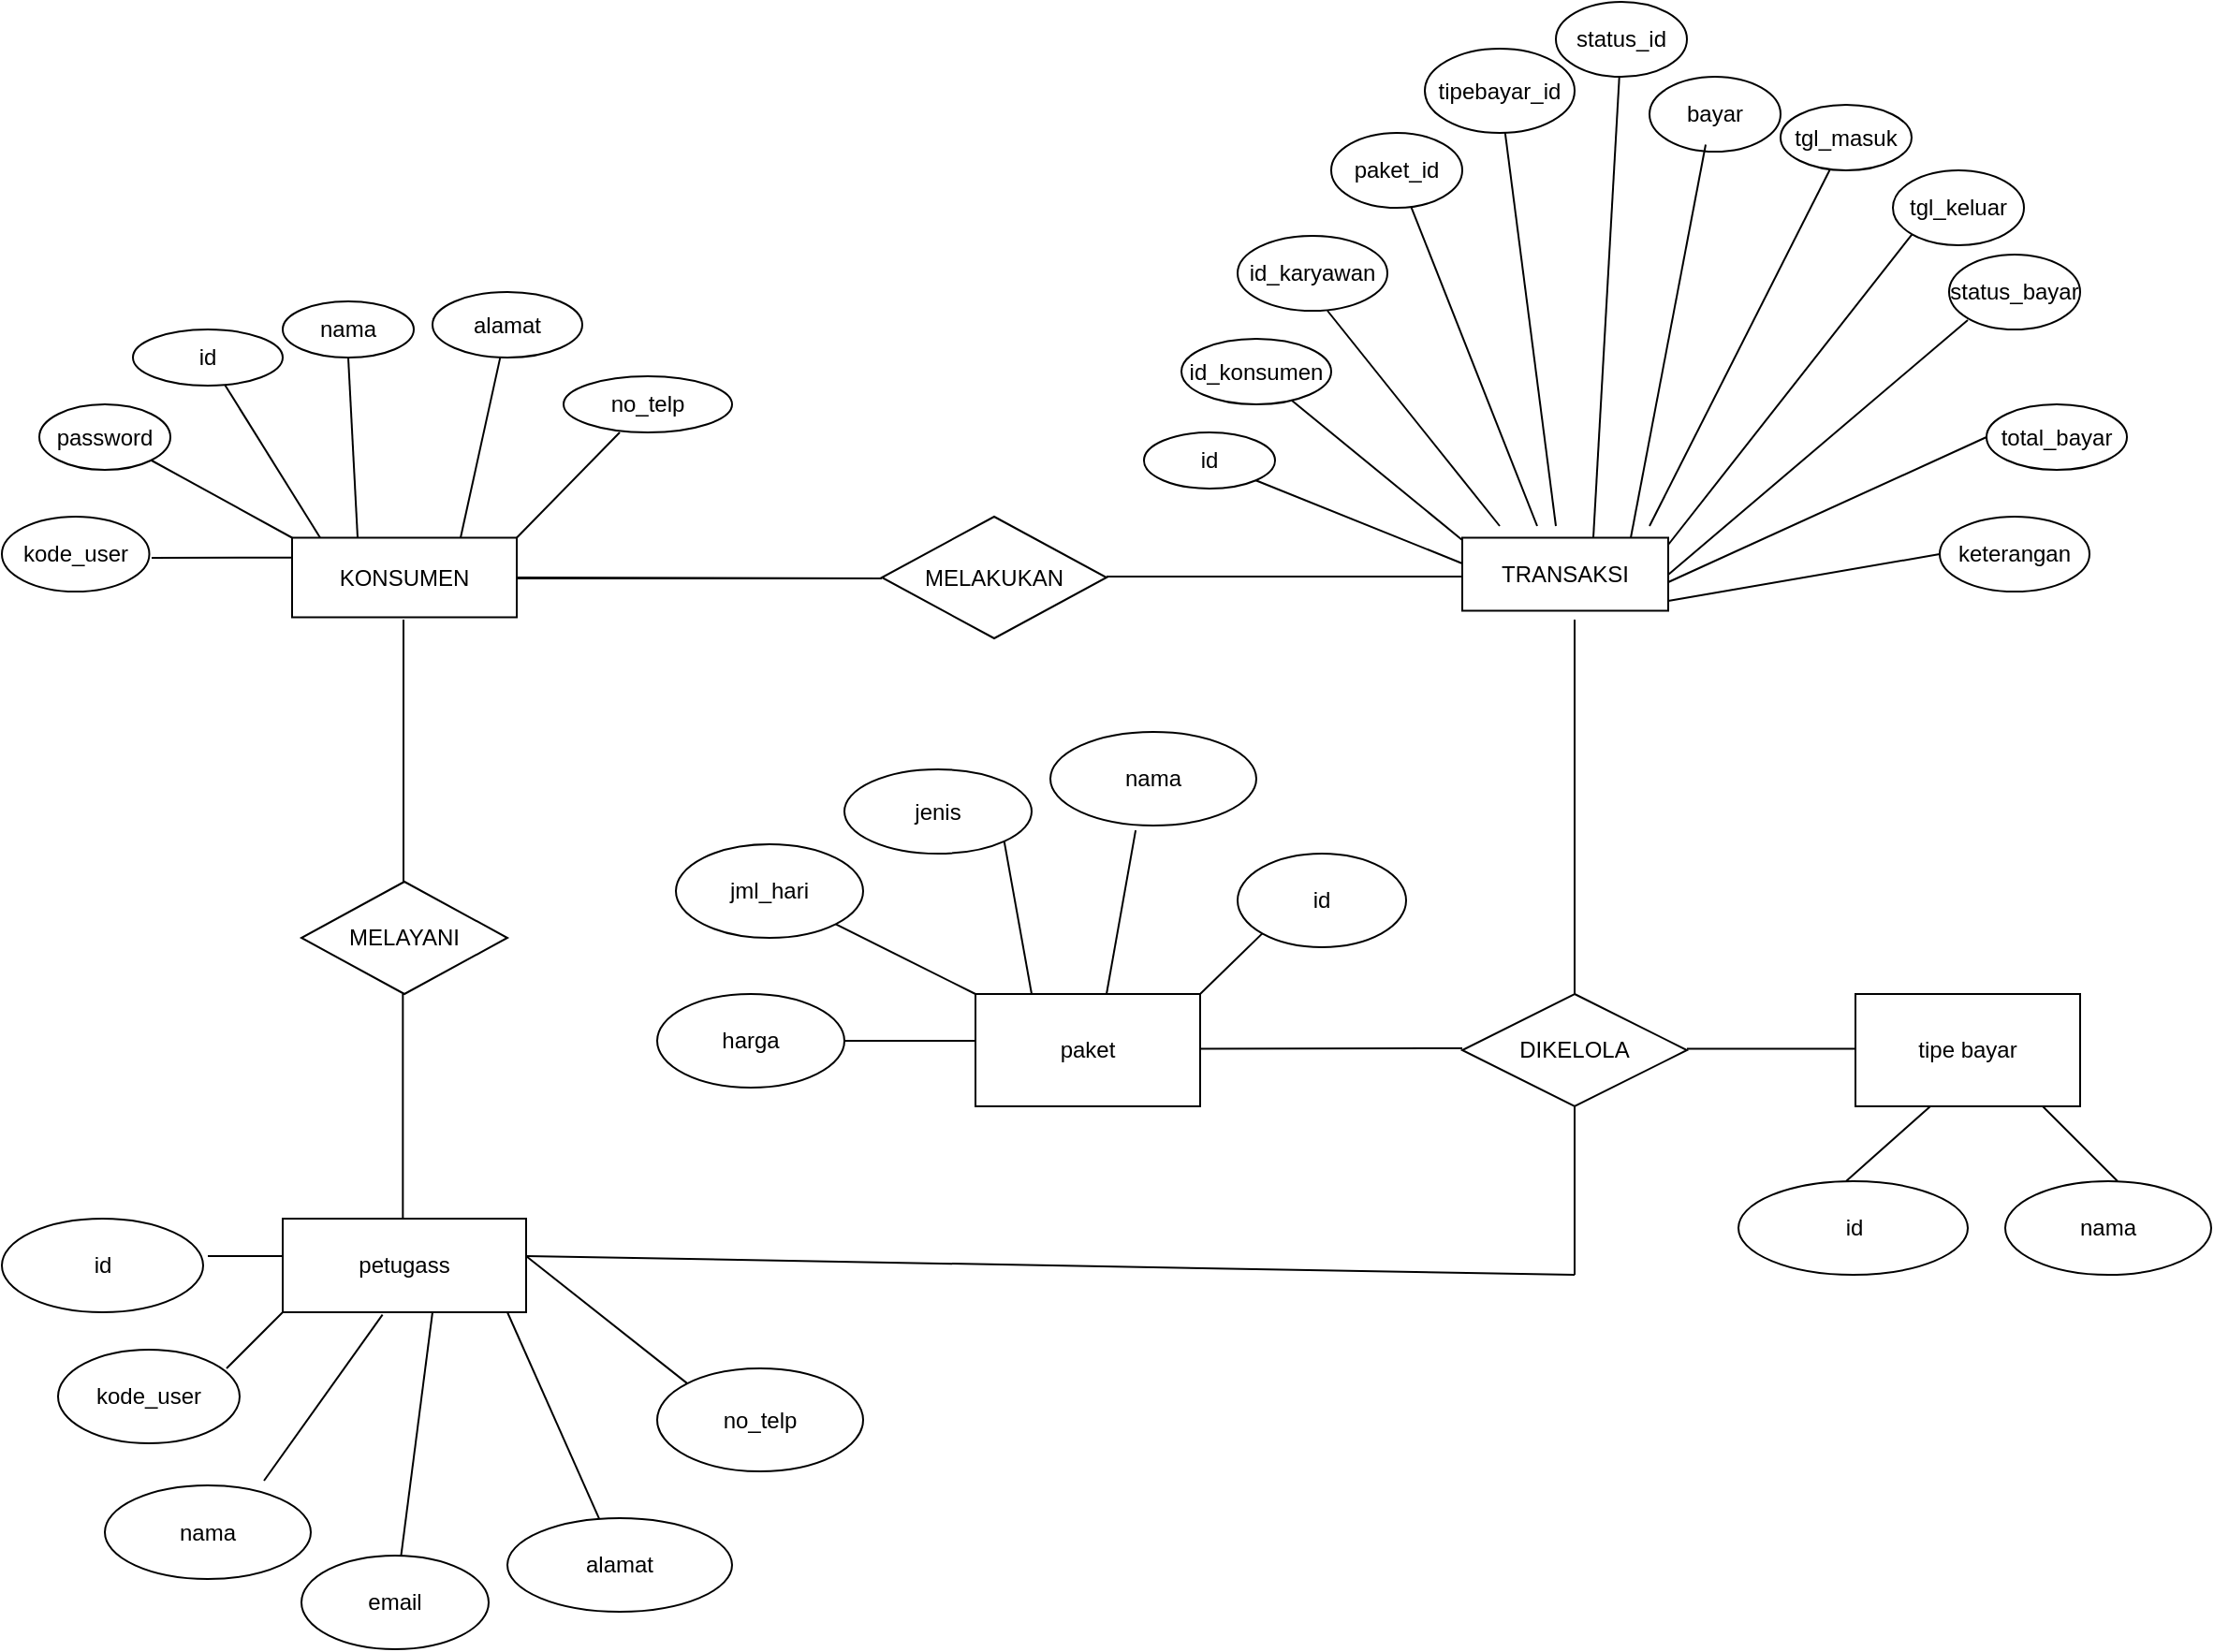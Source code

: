 <mxfile version="21.0.1" type="github">
  <diagram id="R2lEEEUBdFMjLlhIrx00" name="Page-1">
    <mxGraphModel dx="1363" dy="1980" grid="1" gridSize="10" guides="1" tooltips="1" connect="1" arrows="1" fold="1" page="1" pageScale="1" pageWidth="850" pageHeight="1100" math="0" shadow="0" extFonts="Permanent Marker^https://fonts.googleapis.com/css?family=Permanent+Marker">
      <root>
        <mxCell id="0" />
        <mxCell id="1" parent="0" />
        <mxCell id="_R2PkcQwD8Uu9VUQhNBO-2" value="KONSUMEN" style="rounded=0;whiteSpace=wrap;html=1;" parent="1" vertex="1">
          <mxGeometry x="165" y="156.25" width="120" height="42.5" as="geometry" />
        </mxCell>
        <mxCell id="_R2PkcQwD8Uu9VUQhNBO-7" value="MELAKUKAN" style="rhombus;whiteSpace=wrap;html=1;" parent="1" vertex="1">
          <mxGeometry x="480" y="145" width="120" height="65" as="geometry" />
        </mxCell>
        <mxCell id="_R2PkcQwD8Uu9VUQhNBO-17" value="DIKELOLA" style="rhombus;whiteSpace=wrap;html=1;" parent="1" vertex="1">
          <mxGeometry x="790" y="400" width="120" height="60" as="geometry" />
        </mxCell>
        <mxCell id="_R2PkcQwD8Uu9VUQhNBO-27" value="MELAYANI" style="rhombus;whiteSpace=wrap;html=1;" parent="1" vertex="1">
          <mxGeometry x="170" y="340" width="110" height="60" as="geometry" />
        </mxCell>
        <mxCell id="_R2PkcQwD8Uu9VUQhNBO-32" value="id" style="ellipse;whiteSpace=wrap;html=1;" parent="1" vertex="1">
          <mxGeometry x="80" y="45" width="80" height="30" as="geometry" />
        </mxCell>
        <mxCell id="_R2PkcQwD8Uu9VUQhNBO-50" value="nama" style="ellipse;whiteSpace=wrap;html=1;" parent="1" vertex="1">
          <mxGeometry x="160" y="30" width="70" height="30" as="geometry" />
        </mxCell>
        <mxCell id="_R2PkcQwD8Uu9VUQhNBO-55" value="password" style="ellipse;whiteSpace=wrap;html=1;" parent="1" vertex="1">
          <mxGeometry x="30" y="85" width="70" height="35" as="geometry" />
        </mxCell>
        <mxCell id="_R2PkcQwD8Uu9VUQhNBO-58" value="alamat" style="ellipse;whiteSpace=wrap;html=1;" parent="1" vertex="1">
          <mxGeometry x="240" y="25" width="80" height="35" as="geometry" />
        </mxCell>
        <mxCell id="_R2PkcQwD8Uu9VUQhNBO-75" value="kode_user" style="ellipse;whiteSpace=wrap;html=1;" parent="1" vertex="1">
          <mxGeometry x="10" y="145" width="78.75" height="40" as="geometry" />
        </mxCell>
        <mxCell id="_R2PkcQwD8Uu9VUQhNBO-79" value="no_telp" style="ellipse;whiteSpace=wrap;html=1;" parent="1" vertex="1">
          <mxGeometry x="310" y="70" width="90" height="30" as="geometry" />
        </mxCell>
        <mxCell id="EKh0dobHQG_98uLOrxUF-5" value="" style="endArrow=none;html=1;rounded=0;" parent="1" target="_R2PkcQwD8Uu9VUQhNBO-58" edge="1">
          <mxGeometry width="50" height="50" relative="1" as="geometry">
            <mxPoint x="255" y="156.25" as="sourcePoint" />
            <mxPoint x="260" y="70" as="targetPoint" />
          </mxGeometry>
        </mxCell>
        <mxCell id="EKh0dobHQG_98uLOrxUF-10" value="" style="endArrow=none;html=1;rounded=0;" parent="1" target="_R2PkcQwD8Uu9VUQhNBO-32" edge="1">
          <mxGeometry width="50" height="50" relative="1" as="geometry">
            <mxPoint x="180" y="156.25" as="sourcePoint" />
            <mxPoint x="230" y="106.25" as="targetPoint" />
          </mxGeometry>
        </mxCell>
        <mxCell id="EKh0dobHQG_98uLOrxUF-11" value="" style="endArrow=none;html=1;rounded=0;exitX=0;exitY=0;exitDx=0;exitDy=0;entryX=1;entryY=1;entryDx=0;entryDy=0;" parent="1" source="_R2PkcQwD8Uu9VUQhNBO-2" target="_R2PkcQwD8Uu9VUQhNBO-55" edge="1">
          <mxGeometry width="50" height="50" relative="1" as="geometry">
            <mxPoint x="100" y="210" as="sourcePoint" />
            <mxPoint x="90" y="110" as="targetPoint" />
          </mxGeometry>
        </mxCell>
        <mxCell id="EKh0dobHQG_98uLOrxUF-13" value="" style="endArrow=none;html=1;rounded=0;entryX=0;entryY=0.25;entryDx=0;entryDy=0;" parent="1" target="_R2PkcQwD8Uu9VUQhNBO-2" edge="1">
          <mxGeometry width="50" height="50" relative="1" as="geometry">
            <mxPoint x="90" y="167" as="sourcePoint" />
            <mxPoint x="160" y="170" as="targetPoint" />
          </mxGeometry>
        </mxCell>
        <mxCell id="EKh0dobHQG_98uLOrxUF-16" value="" style="endArrow=none;html=1;rounded=0;entryX=0.5;entryY=1;entryDx=0;entryDy=0;" parent="1" target="_R2PkcQwD8Uu9VUQhNBO-50" edge="1">
          <mxGeometry width="50" height="50" relative="1" as="geometry">
            <mxPoint x="200" y="156.25" as="sourcePoint" />
            <mxPoint x="250" y="106.25" as="targetPoint" />
          </mxGeometry>
        </mxCell>
        <mxCell id="EKh0dobHQG_98uLOrxUF-17" value="" style="endArrow=none;html=1;rounded=0;exitX=1;exitY=0;exitDx=0;exitDy=0;" parent="1" source="_R2PkcQwD8Uu9VUQhNBO-2" edge="1">
          <mxGeometry width="50" height="50" relative="1" as="geometry">
            <mxPoint x="290" y="150" as="sourcePoint" />
            <mxPoint x="340" y="100" as="targetPoint" />
          </mxGeometry>
        </mxCell>
        <mxCell id="EKh0dobHQG_98uLOrxUF-30" value="" style="endArrow=none;html=1;rounded=0;exitX=1;exitY=0.5;exitDx=0;exitDy=0;" parent="1" source="_R2PkcQwD8Uu9VUQhNBO-2" edge="1">
          <mxGeometry width="50" height="50" relative="1" as="geometry">
            <mxPoint x="290" y="190" as="sourcePoint" />
            <mxPoint x="480" y="178" as="targetPoint" />
          </mxGeometry>
        </mxCell>
        <mxCell id="EKh0dobHQG_98uLOrxUF-33" value="" style="endArrow=none;html=1;rounded=0;exitX=1;exitY=0.5;exitDx=0;exitDy=0;" parent="1" edge="1">
          <mxGeometry width="50" height="50" relative="1" as="geometry">
            <mxPoint x="285" y="178" as="sourcePoint" />
            <mxPoint x="480" y="178" as="targetPoint" />
          </mxGeometry>
        </mxCell>
        <mxCell id="EKh0dobHQG_98uLOrxUF-34" value="" style="endArrow=none;html=1;rounded=0;exitX=1;exitY=0.5;exitDx=0;exitDy=0;" parent="1" edge="1">
          <mxGeometry width="50" height="50" relative="1" as="geometry">
            <mxPoint x="600" y="177" as="sourcePoint" />
            <mxPoint x="795" y="177" as="targetPoint" />
            <Array as="points" />
          </mxGeometry>
        </mxCell>
        <mxCell id="EKh0dobHQG_98uLOrxUF-35" value="TRANSAKSI" style="rounded=0;whiteSpace=wrap;html=1;" parent="1" vertex="1">
          <mxGeometry x="790" y="156.25" width="110" height="39" as="geometry" />
        </mxCell>
        <mxCell id="EKh0dobHQG_98uLOrxUF-37" value="id" style="ellipse;whiteSpace=wrap;html=1;" parent="1" vertex="1">
          <mxGeometry x="620" y="100" width="70" height="30" as="geometry" />
        </mxCell>
        <mxCell id="EKh0dobHQG_98uLOrxUF-38" value="" style="endArrow=none;html=1;rounded=0;entryX=0.738;entryY=0.943;entryDx=0;entryDy=0;entryPerimeter=0;" parent="1" target="EKh0dobHQG_98uLOrxUF-39" edge="1">
          <mxGeometry width="50" height="50" relative="1" as="geometry">
            <mxPoint x="790" y="157.5" as="sourcePoint" />
            <mxPoint x="730" y="70" as="targetPoint" />
          </mxGeometry>
        </mxCell>
        <mxCell id="EKh0dobHQG_98uLOrxUF-39" value="id_konsumen" style="ellipse;whiteSpace=wrap;html=1;" parent="1" vertex="1">
          <mxGeometry x="640" y="50" width="80" height="35" as="geometry" />
        </mxCell>
        <mxCell id="EKh0dobHQG_98uLOrxUF-40" value="id_karyawan" style="ellipse;whiteSpace=wrap;html=1;" parent="1" vertex="1">
          <mxGeometry x="670" y="-5" width="80" height="40" as="geometry" />
        </mxCell>
        <mxCell id="EKh0dobHQG_98uLOrxUF-41" value="paket_id" style="ellipse;whiteSpace=wrap;html=1;" parent="1" vertex="1">
          <mxGeometry x="720" y="-60" width="70" height="40" as="geometry" />
        </mxCell>
        <mxCell id="EKh0dobHQG_98uLOrxUF-42" value="" style="endArrow=none;html=1;rounded=0;entryX=1;entryY=1;entryDx=0;entryDy=0;" parent="1" target="EKh0dobHQG_98uLOrxUF-37" edge="1">
          <mxGeometry width="50" height="50" relative="1" as="geometry">
            <mxPoint x="790" y="170" as="sourcePoint" />
            <mxPoint x="840" y="120" as="targetPoint" />
          </mxGeometry>
        </mxCell>
        <mxCell id="EKh0dobHQG_98uLOrxUF-46" value="tipebayar_id" style="ellipse;whiteSpace=wrap;html=1;" parent="1" vertex="1">
          <mxGeometry x="770" y="-105" width="80" height="45" as="geometry" />
        </mxCell>
        <mxCell id="EKh0dobHQG_98uLOrxUF-48" value="bayar" style="ellipse;whiteSpace=wrap;html=1;" parent="1" vertex="1">
          <mxGeometry x="890" y="-90" width="70" height="40" as="geometry" />
        </mxCell>
        <mxCell id="EKh0dobHQG_98uLOrxUF-49" value="tgl_masuk" style="ellipse;whiteSpace=wrap;html=1;" parent="1" vertex="1">
          <mxGeometry x="960" y="-75" width="70" height="35" as="geometry" />
        </mxCell>
        <mxCell id="EKh0dobHQG_98uLOrxUF-50" value="tgl_keluar" style="ellipse;whiteSpace=wrap;html=1;" parent="1" vertex="1">
          <mxGeometry x="1020" y="-40" width="70" height="40" as="geometry" />
        </mxCell>
        <mxCell id="EKh0dobHQG_98uLOrxUF-51" value="" style="endArrow=none;html=1;rounded=0;entryX=0.6;entryY=1;entryDx=0;entryDy=0;entryPerimeter=0;" parent="1" target="EKh0dobHQG_98uLOrxUF-40" edge="1">
          <mxGeometry width="50" height="50" relative="1" as="geometry">
            <mxPoint x="810" y="150" as="sourcePoint" />
            <mxPoint x="750" y="10" as="targetPoint" />
          </mxGeometry>
        </mxCell>
        <mxCell id="EKh0dobHQG_98uLOrxUF-52" value="" style="endArrow=none;html=1;rounded=0;" parent="1" target="EKh0dobHQG_98uLOrxUF-41" edge="1">
          <mxGeometry width="50" height="50" relative="1" as="geometry">
            <mxPoint x="830" y="150" as="sourcePoint" />
            <mxPoint x="810" y="-40" as="targetPoint" />
          </mxGeometry>
        </mxCell>
        <mxCell id="EKh0dobHQG_98uLOrxUF-55" value="" style="endArrow=none;html=1;rounded=0;" parent="1" target="EKh0dobHQG_98uLOrxUF-46" edge="1">
          <mxGeometry width="50" height="50" relative="1" as="geometry">
            <mxPoint x="840" y="150" as="sourcePoint" />
            <mxPoint x="860" y="-90" as="targetPoint" />
          </mxGeometry>
        </mxCell>
        <mxCell id="EKh0dobHQG_98uLOrxUF-56" value="" style="endArrow=none;html=1;rounded=0;startArrow=none;" parent="1" edge="1" source="EKh0dobHQG_98uLOrxUF-47">
          <mxGeometry width="50" height="50" relative="1" as="geometry">
            <mxPoint x="860" y="156.25" as="sourcePoint" />
            <mxPoint x="870" y="-93.75" as="targetPoint" />
          </mxGeometry>
        </mxCell>
        <mxCell id="EKh0dobHQG_98uLOrxUF-57" value="" style="endArrow=none;html=1;rounded=0;" parent="1" edge="1">
          <mxGeometry width="50" height="50" relative="1" as="geometry">
            <mxPoint x="880" y="156.25" as="sourcePoint" />
            <mxPoint x="920" y="-53.75" as="targetPoint" />
          </mxGeometry>
        </mxCell>
        <mxCell id="EKh0dobHQG_98uLOrxUF-59" value="status_bayar" style="ellipse;whiteSpace=wrap;html=1;" parent="1" vertex="1">
          <mxGeometry x="1050" y="5" width="70" height="40" as="geometry" />
        </mxCell>
        <mxCell id="EKh0dobHQG_98uLOrxUF-60" value="total_bayar" style="ellipse;whiteSpace=wrap;html=1;" parent="1" vertex="1">
          <mxGeometry x="1070" y="85" width="75" height="35" as="geometry" />
        </mxCell>
        <mxCell id="EKh0dobHQG_98uLOrxUF-61" value="keterangan" style="ellipse;whiteSpace=wrap;html=1;" parent="1" vertex="1">
          <mxGeometry x="1045" y="145" width="80" height="40" as="geometry" />
        </mxCell>
        <mxCell id="EKh0dobHQG_98uLOrxUF-62" value="" style="endArrow=none;html=1;rounded=0;" parent="1" target="EKh0dobHQG_98uLOrxUF-49" edge="1">
          <mxGeometry width="50" height="50" relative="1" as="geometry">
            <mxPoint x="890" y="150" as="sourcePoint" />
            <mxPoint x="950" y="120" as="targetPoint" />
          </mxGeometry>
        </mxCell>
        <mxCell id="EKh0dobHQG_98uLOrxUF-63" value="" style="endArrow=none;html=1;rounded=0;entryX=0;entryY=1;entryDx=0;entryDy=0;" parent="1" target="EKh0dobHQG_98uLOrxUF-50" edge="1">
          <mxGeometry width="50" height="50" relative="1" as="geometry">
            <mxPoint x="900" y="160" as="sourcePoint" />
            <mxPoint x="1080" y="10" as="targetPoint" />
          </mxGeometry>
        </mxCell>
        <mxCell id="EKh0dobHQG_98uLOrxUF-65" value="" style="endArrow=none;html=1;rounded=0;" parent="1" edge="1">
          <mxGeometry width="50" height="50" relative="1" as="geometry">
            <mxPoint x="900" y="176" as="sourcePoint" />
            <mxPoint x="1060" y="40" as="targetPoint" />
          </mxGeometry>
        </mxCell>
        <mxCell id="EKh0dobHQG_98uLOrxUF-67" value="" style="endArrow=none;html=1;rounded=0;entryX=0;entryY=0.5;entryDx=0;entryDy=0;" parent="1" target="EKh0dobHQG_98uLOrxUF-60" edge="1">
          <mxGeometry width="50" height="50" relative="1" as="geometry">
            <mxPoint x="900" y="180" as="sourcePoint" />
            <mxPoint x="950" y="130" as="targetPoint" />
          </mxGeometry>
        </mxCell>
        <mxCell id="EKh0dobHQG_98uLOrxUF-68" value="" style="endArrow=none;html=1;rounded=0;entryX=0;entryY=0.5;entryDx=0;entryDy=0;" parent="1" target="EKh0dobHQG_98uLOrxUF-61" edge="1">
          <mxGeometry width="50" height="50" relative="1" as="geometry">
            <mxPoint x="900" y="190" as="sourcePoint" />
            <mxPoint x="950" y="140" as="targetPoint" />
          </mxGeometry>
        </mxCell>
        <mxCell id="EKh0dobHQG_98uLOrxUF-72" value="" style="endArrow=none;html=1;rounded=0;exitX=0.5;exitY=0;exitDx=0;exitDy=0;" parent="1" source="_R2PkcQwD8Uu9VUQhNBO-17" edge="1">
          <mxGeometry width="50" height="50" relative="1" as="geometry">
            <mxPoint x="850" y="320" as="sourcePoint" />
            <mxPoint x="850" y="200" as="targetPoint" />
            <Array as="points">
              <mxPoint x="850" y="240" />
            </Array>
          </mxGeometry>
        </mxCell>
        <mxCell id="EKh0dobHQG_98uLOrxUF-74" value="" style="endArrow=none;html=1;rounded=0;" parent="1" edge="1">
          <mxGeometry width="50" height="50" relative="1" as="geometry">
            <mxPoint x="910" y="429.29" as="sourcePoint" />
            <mxPoint x="1060" y="429.29" as="targetPoint" />
          </mxGeometry>
        </mxCell>
        <mxCell id="EKh0dobHQG_98uLOrxUF-75" value="tipe bayar" style="rounded=0;whiteSpace=wrap;html=1;" parent="1" vertex="1">
          <mxGeometry x="1000" y="400" width="120" height="60" as="geometry" />
        </mxCell>
        <mxCell id="EKh0dobHQG_98uLOrxUF-77" value="" style="endArrow=none;html=1;rounded=0;" parent="1" edge="1">
          <mxGeometry width="50" height="50" relative="1" as="geometry">
            <mxPoint x="650" y="429.29" as="sourcePoint" />
            <mxPoint x="790" y="429" as="targetPoint" />
          </mxGeometry>
        </mxCell>
        <mxCell id="EKh0dobHQG_98uLOrxUF-78" value="paket" style="rounded=0;whiteSpace=wrap;html=1;" parent="1" vertex="1">
          <mxGeometry x="530" y="400" width="120" height="60" as="geometry" />
        </mxCell>
        <mxCell id="EKh0dobHQG_98uLOrxUF-79" value="id" style="ellipse;whiteSpace=wrap;html=1;" parent="1" vertex="1">
          <mxGeometry x="670" y="325" width="90" height="50" as="geometry" />
        </mxCell>
        <mxCell id="EKh0dobHQG_98uLOrxUF-80" value="nama" style="ellipse;whiteSpace=wrap;html=1;" parent="1" vertex="1">
          <mxGeometry x="570" y="260" width="110" height="50" as="geometry" />
        </mxCell>
        <mxCell id="EKh0dobHQG_98uLOrxUF-81" value="jenis" style="ellipse;whiteSpace=wrap;html=1;" parent="1" vertex="1">
          <mxGeometry x="460" y="280" width="100" height="45" as="geometry" />
        </mxCell>
        <mxCell id="EKh0dobHQG_98uLOrxUF-82" value="jml_hari" style="ellipse;whiteSpace=wrap;html=1;" parent="1" vertex="1">
          <mxGeometry x="370" y="320" width="100" height="50" as="geometry" />
        </mxCell>
        <mxCell id="EKh0dobHQG_98uLOrxUF-84" value="harga" style="ellipse;whiteSpace=wrap;html=1;" parent="1" vertex="1">
          <mxGeometry x="360" y="400" width="100" height="50" as="geometry" />
        </mxCell>
        <mxCell id="EKh0dobHQG_98uLOrxUF-85" value="" style="endArrow=none;html=1;rounded=0;entryX=0;entryY=1;entryDx=0;entryDy=0;" parent="1" target="EKh0dobHQG_98uLOrxUF-79" edge="1">
          <mxGeometry width="50" height="50" relative="1" as="geometry">
            <mxPoint x="650" y="400" as="sourcePoint" />
            <mxPoint x="700" y="350" as="targetPoint" />
          </mxGeometry>
        </mxCell>
        <mxCell id="EKh0dobHQG_98uLOrxUF-86" value="" style="endArrow=none;html=1;rounded=0;entryX=0.414;entryY=1.051;entryDx=0;entryDy=0;entryPerimeter=0;" parent="1" target="EKh0dobHQG_98uLOrxUF-80" edge="1">
          <mxGeometry width="50" height="50" relative="1" as="geometry">
            <mxPoint x="600" y="400" as="sourcePoint" />
            <mxPoint x="650" y="350" as="targetPoint" />
          </mxGeometry>
        </mxCell>
        <mxCell id="EKh0dobHQG_98uLOrxUF-87" value="" style="endArrow=none;html=1;rounded=0;entryX=1;entryY=1;entryDx=0;entryDy=0;" parent="1" target="EKh0dobHQG_98uLOrxUF-81" edge="1">
          <mxGeometry width="50" height="50" relative="1" as="geometry">
            <mxPoint x="560" y="400" as="sourcePoint" />
            <mxPoint x="610" y="350" as="targetPoint" />
          </mxGeometry>
        </mxCell>
        <mxCell id="EKh0dobHQG_98uLOrxUF-88" value="" style="endArrow=none;html=1;rounded=0;entryX=1;entryY=1;entryDx=0;entryDy=0;exitX=0;exitY=0;exitDx=0;exitDy=0;" parent="1" source="EKh0dobHQG_98uLOrxUF-78" target="EKh0dobHQG_98uLOrxUF-82" edge="1">
          <mxGeometry width="50" height="50" relative="1" as="geometry">
            <mxPoint x="530" y="410" as="sourcePoint" />
            <mxPoint x="580" y="360" as="targetPoint" />
          </mxGeometry>
        </mxCell>
        <mxCell id="EKh0dobHQG_98uLOrxUF-89" value="" style="endArrow=none;html=1;rounded=0;exitX=1;exitY=0.5;exitDx=0;exitDy=0;" parent="1" source="EKh0dobHQG_98uLOrxUF-84" edge="1">
          <mxGeometry width="50" height="50" relative="1" as="geometry">
            <mxPoint x="480" y="480" as="sourcePoint" />
            <mxPoint x="530" y="425" as="targetPoint" />
          </mxGeometry>
        </mxCell>
        <mxCell id="EKh0dobHQG_98uLOrxUF-92" value="id" style="ellipse;whiteSpace=wrap;html=1;" parent="1" vertex="1">
          <mxGeometry x="937.5" y="500" width="122.5" height="50" as="geometry" />
        </mxCell>
        <mxCell id="EKh0dobHQG_98uLOrxUF-96" value="nama" style="ellipse;whiteSpace=wrap;html=1;" parent="1" vertex="1">
          <mxGeometry x="1080" y="500" width="110" height="50" as="geometry" />
        </mxCell>
        <mxCell id="EKh0dobHQG_98uLOrxUF-97" value="" style="endArrow=none;html=1;rounded=0;" parent="1" edge="1">
          <mxGeometry width="50" height="50" relative="1" as="geometry">
            <mxPoint x="995" y="500" as="sourcePoint" />
            <mxPoint x="1040" y="460" as="targetPoint" />
          </mxGeometry>
        </mxCell>
        <mxCell id="EKh0dobHQG_98uLOrxUF-98" value="" style="endArrow=none;html=1;rounded=0;" parent="1" edge="1">
          <mxGeometry width="50" height="50" relative="1" as="geometry">
            <mxPoint x="850" y="550" as="sourcePoint" />
            <mxPoint x="850" y="460" as="targetPoint" />
          </mxGeometry>
        </mxCell>
        <mxCell id="EKh0dobHQG_98uLOrxUF-106" value="" style="endArrow=none;html=1;rounded=0;" parent="1" edge="1">
          <mxGeometry width="50" height="50" relative="1" as="geometry">
            <mxPoint x="224.17" y="520" as="sourcePoint" />
            <mxPoint x="224.17" y="400" as="targetPoint" />
          </mxGeometry>
        </mxCell>
        <mxCell id="EKh0dobHQG_98uLOrxUF-107" value="petugass" style="rounded=0;whiteSpace=wrap;html=1;" parent="1" vertex="1">
          <mxGeometry x="160" y="520" width="130" height="50" as="geometry" />
        </mxCell>
        <mxCell id="EKh0dobHQG_98uLOrxUF-109" value="" style="endArrow=none;html=1;rounded=0;" parent="1" edge="1">
          <mxGeometry width="50" height="50" relative="1" as="geometry">
            <mxPoint x="120" y="540" as="sourcePoint" />
            <mxPoint x="160" y="540" as="targetPoint" />
          </mxGeometry>
        </mxCell>
        <mxCell id="EKh0dobHQG_98uLOrxUF-110" value="id" style="ellipse;whiteSpace=wrap;html=1;" parent="1" vertex="1">
          <mxGeometry x="10" y="520" width="107.5" height="50" as="geometry" />
        </mxCell>
        <mxCell id="EKh0dobHQG_98uLOrxUF-111" value="" style="endArrow=none;html=1;rounded=0;" parent="1" edge="1">
          <mxGeometry width="50" height="50" relative="1" as="geometry">
            <mxPoint x="130" y="600" as="sourcePoint" />
            <mxPoint x="160" y="570" as="targetPoint" />
          </mxGeometry>
        </mxCell>
        <mxCell id="EKh0dobHQG_98uLOrxUF-112" value="kode_user" style="ellipse;whiteSpace=wrap;html=1;" parent="1" vertex="1">
          <mxGeometry x="40" y="590" width="97" height="50" as="geometry" />
        </mxCell>
        <mxCell id="EKh0dobHQG_98uLOrxUF-113" value="" style="endArrow=none;html=1;rounded=0;entryX=0.41;entryY=1.027;entryDx=0;entryDy=0;entryPerimeter=0;" parent="1" target="EKh0dobHQG_98uLOrxUF-107" edge="1">
          <mxGeometry width="50" height="50" relative="1" as="geometry">
            <mxPoint x="150" y="660" as="sourcePoint" />
            <mxPoint x="210" y="580" as="targetPoint" />
          </mxGeometry>
        </mxCell>
        <mxCell id="EKh0dobHQG_98uLOrxUF-114" value="nama" style="ellipse;whiteSpace=wrap;html=1;" parent="1" vertex="1">
          <mxGeometry x="65" y="662.5" width="110" height="50" as="geometry" />
        </mxCell>
        <mxCell id="EKh0dobHQG_98uLOrxUF-116" value="email" style="ellipse;whiteSpace=wrap;html=1;" parent="1" vertex="1">
          <mxGeometry x="170" y="700" width="100" height="50" as="geometry" />
        </mxCell>
        <mxCell id="EKh0dobHQG_98uLOrxUF-117" value="" style="endArrow=none;html=1;rounded=0;" parent="1" source="EKh0dobHQG_98uLOrxUF-118" edge="1">
          <mxGeometry width="50" height="50" relative="1" as="geometry">
            <mxPoint x="300" y="640" as="sourcePoint" />
            <mxPoint x="280" y="570" as="targetPoint" />
          </mxGeometry>
        </mxCell>
        <mxCell id="EKh0dobHQG_98uLOrxUF-118" value="alamat" style="ellipse;whiteSpace=wrap;html=1;" parent="1" vertex="1">
          <mxGeometry x="280" y="680" width="120" height="50" as="geometry" />
        </mxCell>
        <mxCell id="EKh0dobHQG_98uLOrxUF-119" value="" style="endArrow=none;html=1;rounded=0;entryX=0;entryY=0;entryDx=0;entryDy=0;" parent="1" target="EKh0dobHQG_98uLOrxUF-121" edge="1">
          <mxGeometry width="50" height="50" relative="1" as="geometry">
            <mxPoint x="290" y="540" as="sourcePoint" />
            <mxPoint x="350" y="540" as="targetPoint" />
          </mxGeometry>
        </mxCell>
        <mxCell id="EKh0dobHQG_98uLOrxUF-121" value="no_telp" style="ellipse;whiteSpace=wrap;html=1;" parent="1" vertex="1">
          <mxGeometry x="360" y="600" width="110" height="55" as="geometry" />
        </mxCell>
        <mxCell id="EKh0dobHQG_98uLOrxUF-122" value="" style="endArrow=none;html=1;rounded=0;" parent="1" source="EKh0dobHQG_98uLOrxUF-116" edge="1">
          <mxGeometry width="50" height="50" relative="1" as="geometry">
            <mxPoint x="190" y="620" as="sourcePoint" />
            <mxPoint x="240" y="570" as="targetPoint" />
          </mxGeometry>
        </mxCell>
        <mxCell id="EKh0dobHQG_98uLOrxUF-124" value="" style="endArrow=none;html=1;rounded=0;" parent="1" edge="1">
          <mxGeometry width="50" height="50" relative="1" as="geometry">
            <mxPoint x="290" y="540" as="sourcePoint" />
            <mxPoint x="850" y="550" as="targetPoint" />
          </mxGeometry>
        </mxCell>
        <mxCell id="GhtH8zNCrYHc4sahIGbH-1" value="" style="endArrow=none;html=1;rounded=0;" parent="1" edge="1">
          <mxGeometry width="50" height="50" relative="1" as="geometry">
            <mxPoint x="224.5" y="340" as="sourcePoint" />
            <mxPoint x="224.5" y="200" as="targetPoint" />
          </mxGeometry>
        </mxCell>
        <mxCell id="Cc10PaEtOfF-Mab8NHB7-1" value="" style="endArrow=none;html=1;rounded=0;" edge="1" parent="1" target="EKh0dobHQG_98uLOrxUF-47">
          <mxGeometry width="50" height="50" relative="1" as="geometry">
            <mxPoint x="860" y="156.25" as="sourcePoint" />
            <mxPoint x="870" y="-93.75" as="targetPoint" />
          </mxGeometry>
        </mxCell>
        <mxCell id="EKh0dobHQG_98uLOrxUF-47" value="status_id" style="ellipse;whiteSpace=wrap;html=1;" parent="1" vertex="1">
          <mxGeometry x="840" y="-130" width="70" height="40" as="geometry" />
        </mxCell>
        <mxCell id="Cc10PaEtOfF-Mab8NHB7-3" value="" style="endArrow=none;html=1;rounded=0;" edge="1" parent="1">
          <mxGeometry width="50" height="50" relative="1" as="geometry">
            <mxPoint x="1140" y="500" as="sourcePoint" />
            <mxPoint x="1100" y="460" as="targetPoint" />
          </mxGeometry>
        </mxCell>
      </root>
    </mxGraphModel>
  </diagram>
</mxfile>
